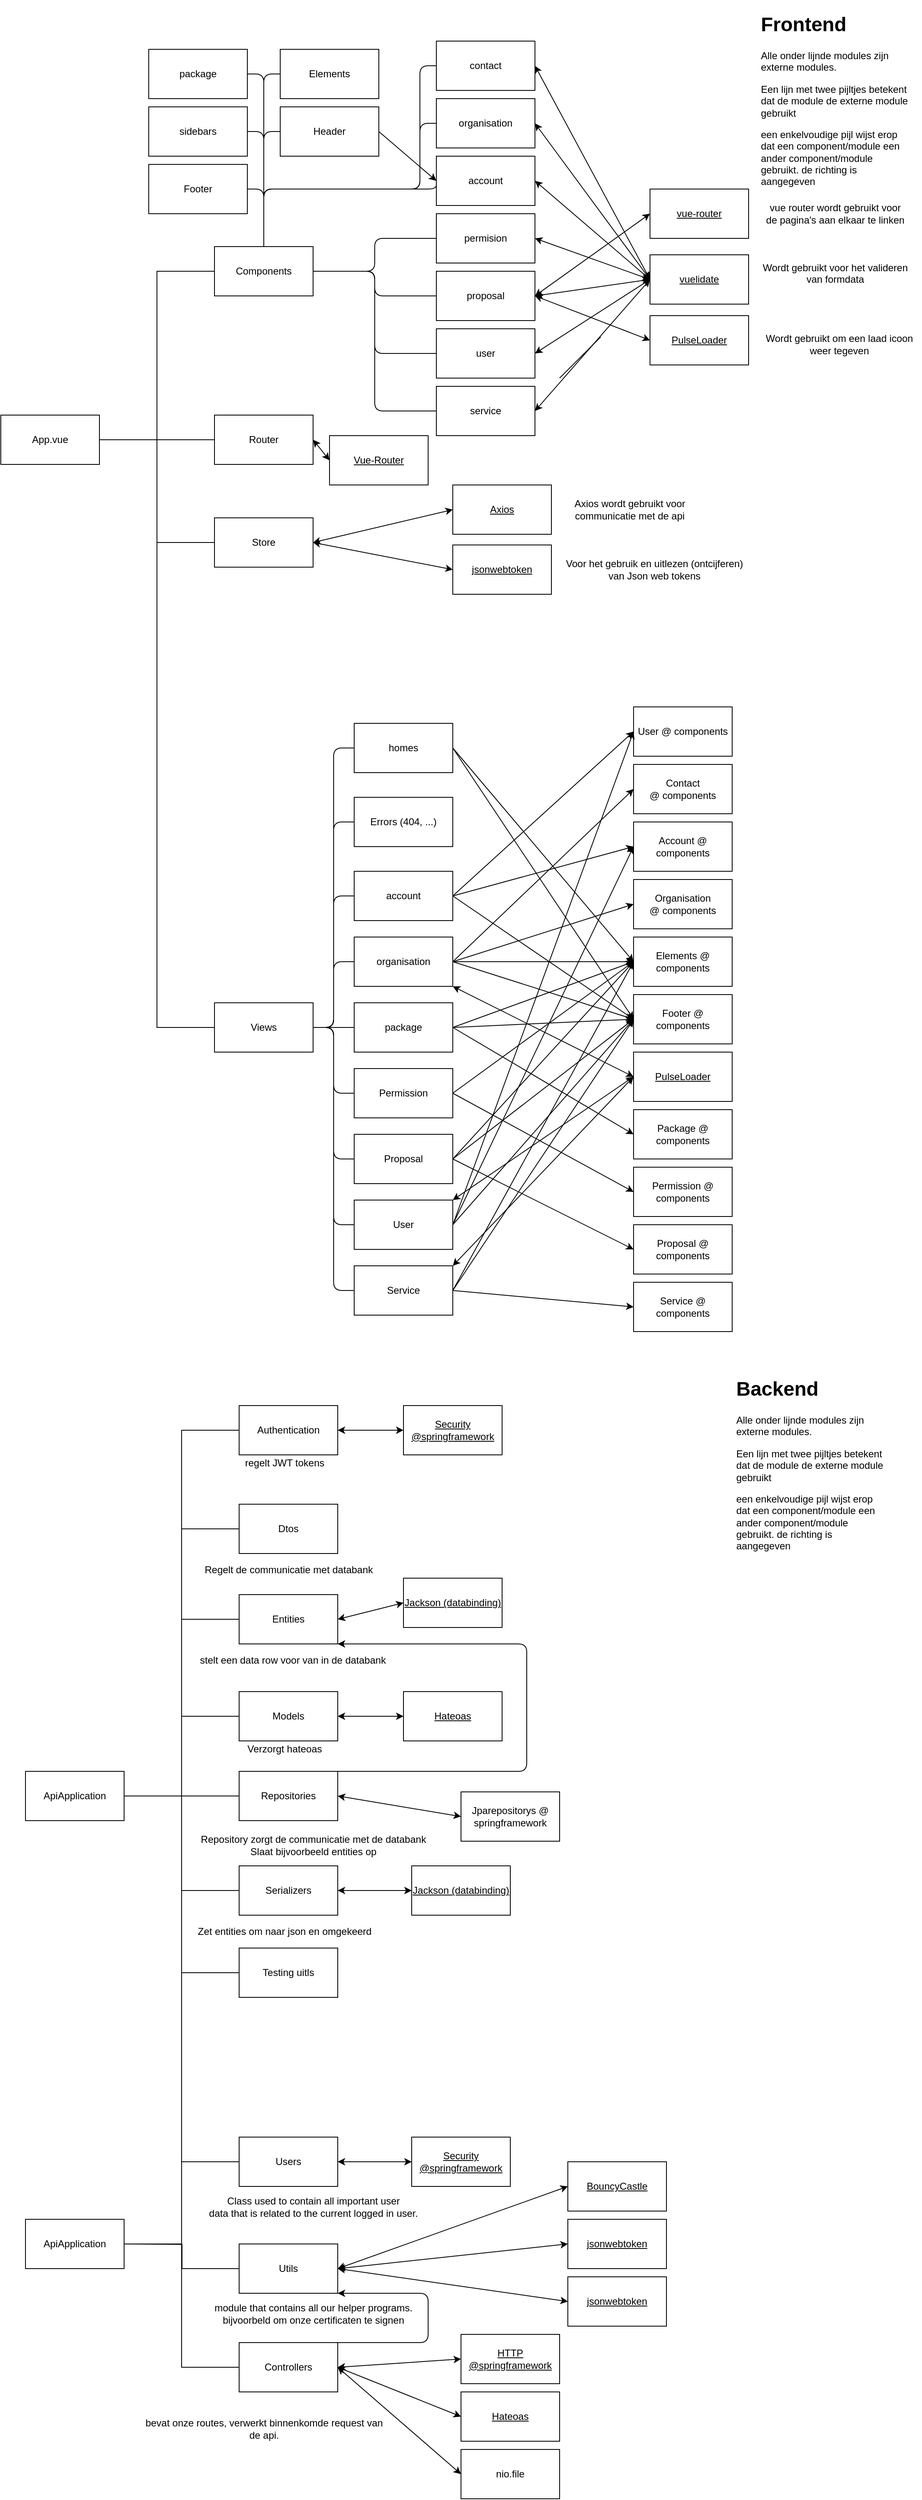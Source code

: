 <mxfile version="14.6.1" type="device"><diagram id="R2lEEEUBdFMjLlhIrx00" name="Page-1"><mxGraphModel dx="1422" dy="791" grid="1" gridSize="10" guides="1" tooltips="1" connect="1" arrows="1" fold="1" page="1" pageScale="1" pageWidth="1169" pageHeight="827" math="0" shadow="0" extFonts="Permanent Marker^https://fonts.googleapis.com/css?family=Permanent+Marker"><root><mxCell id="0"/><mxCell id="1" parent="0"/><mxCell id="c2QQBbcKo-02O6yi0tCJ-3" style="edgeStyle=orthogonalEdgeStyle;rounded=0;orthogonalLoop=1;jettySize=auto;html=1;exitX=1;exitY=0.5;exitDx=0;exitDy=0;entryX=0;entryY=0.5;entryDx=0;entryDy=0;endArrow=none;endFill=0;" edge="1" parent="1" source="4RoOAs-MGacVEo9PE-ox-1" target="4RoOAs-MGacVEo9PE-ox-39"><mxGeometry relative="1" as="geometry"><mxPoint x="130" y="550" as="sourcePoint"/></mxGeometry></mxCell><mxCell id="c2QQBbcKo-02O6yi0tCJ-9" style="edgeStyle=orthogonalEdgeStyle;rounded=0;orthogonalLoop=1;jettySize=auto;html=1;exitX=1;exitY=0.5;exitDx=0;exitDy=0;entryX=0;entryY=0.5;entryDx=0;entryDy=0;endArrow=none;endFill=0;" edge="1" parent="1" source="4RoOAs-MGacVEo9PE-ox-1" target="1DeplWJJKqBkkNFb59xH-2"><mxGeometry relative="1" as="geometry"><mxPoint x="130" y="550" as="sourcePoint"/></mxGeometry></mxCell><mxCell id="c2QQBbcKo-02O6yi0tCJ-13" style="edgeStyle=orthogonalEdgeStyle;rounded=0;orthogonalLoop=1;jettySize=auto;html=1;exitX=1;exitY=0.5;exitDx=0;exitDy=0;entryX=0;entryY=0.5;entryDx=0;entryDy=0;endArrow=none;endFill=0;" edge="1" parent="1" source="4RoOAs-MGacVEo9PE-ox-1" target="c2QQBbcKo-02O6yi0tCJ-10"><mxGeometry relative="1" as="geometry"><mxPoint x="130" y="550" as="sourcePoint"/></mxGeometry></mxCell><mxCell id="c2QQBbcKo-02O6yi0tCJ-15" style="edgeStyle=orthogonalEdgeStyle;rounded=0;orthogonalLoop=1;jettySize=auto;html=1;exitX=1;exitY=0.5;exitDx=0;exitDy=0;entryX=0;entryY=0.5;entryDx=0;entryDy=0;endArrow=none;endFill=0;" edge="1" parent="1" source="4RoOAs-MGacVEo9PE-ox-1" target="c2QQBbcKo-02O6yi0tCJ-11"><mxGeometry relative="1" as="geometry"><mxPoint x="130" y="550" as="sourcePoint"/></mxGeometry></mxCell><mxCell id="4RoOAs-MGacVEo9PE-ox-1" value="App.vue" style="rounded=0;whiteSpace=wrap;html=1;" parent="1" vertex="1"><mxGeometry x="10" y="515" width="120" height="60" as="geometry"/></mxCell><mxCell id="4RoOAs-MGacVEo9PE-ox-39" value="Components" style="rounded=0;whiteSpace=wrap;html=1;" parent="1" vertex="1"><mxGeometry x="270" y="310" width="120" height="60" as="geometry"/></mxCell><mxCell id="1DeplWJJKqBkkNFb59xH-2" value="&lt;div&gt;Router&lt;/div&gt;" style="rounded=0;whiteSpace=wrap;html=1;" parent="1" vertex="1"><mxGeometry x="270" y="515" width="120" height="60" as="geometry"/></mxCell><mxCell id="c2QQBbcKo-02O6yi0tCJ-10" value="Store" style="rounded=0;whiteSpace=wrap;html=1;" vertex="1" parent="1"><mxGeometry x="270" y="640" width="120" height="60" as="geometry"/></mxCell><mxCell id="c2QQBbcKo-02O6yi0tCJ-11" value="Views" style="rounded=0;whiteSpace=wrap;html=1;" vertex="1" parent="1"><mxGeometry x="270" y="1230" width="120" height="60" as="geometry"/></mxCell><mxCell id="c2QQBbcKo-02O6yi0tCJ-16" value="&lt;div&gt;&lt;u&gt;Vue-Router&lt;/u&gt;&lt;/div&gt;" style="rounded=0;whiteSpace=wrap;html=1;" vertex="1" parent="1"><mxGeometry x="410" y="540" width="120" height="60" as="geometry"/></mxCell><mxCell id="c2QQBbcKo-02O6yi0tCJ-17" value="" style="endArrow=classic;startArrow=classic;html=1;entryX=0;entryY=0.5;entryDx=0;entryDy=0;exitX=1;exitY=0.5;exitDx=0;exitDy=0;" edge="1" parent="1" source="1DeplWJJKqBkkNFb59xH-2" target="c2QQBbcKo-02O6yi0tCJ-16"><mxGeometry width="50" height="50" relative="1" as="geometry"><mxPoint x="690" y="788" as="sourcePoint"/><mxPoint x="740" y="738" as="targetPoint"/></mxGeometry></mxCell><mxCell id="c2QQBbcKo-02O6yi0tCJ-19" value="" style="endArrow=none;html=1;entryX=1;entryY=0.5;entryDx=0;entryDy=0;exitX=0.5;exitY=0;exitDx=0;exitDy=0;edgeStyle=orthogonalEdgeStyle;" edge="1" parent="1" source="4RoOAs-MGacVEo9PE-ox-39" target="c2QQBbcKo-02O6yi0tCJ-23"><mxGeometry width="50" height="50" relative="1" as="geometry"><mxPoint x="690" y="673" as="sourcePoint"/><mxPoint x="740" y="623" as="targetPoint"/></mxGeometry></mxCell><mxCell id="c2QQBbcKo-02O6yi0tCJ-21" value="user" style="rounded=0;whiteSpace=wrap;html=1;" vertex="1" parent="1"><mxGeometry x="540" y="410" width="120" height="60" as="geometry"/></mxCell><mxCell id="c2QQBbcKo-02O6yi0tCJ-22" value="&lt;div&gt;package&lt;/div&gt;" style="rounded=0;whiteSpace=wrap;html=1;" vertex="1" parent="1"><mxGeometry x="190" y="70" width="120" height="60" as="geometry"/></mxCell><mxCell id="c2QQBbcKo-02O6yi0tCJ-23" value="sidebars" style="rounded=0;whiteSpace=wrap;html=1;" vertex="1" parent="1"><mxGeometry x="190" y="140" width="120" height="60" as="geometry"/></mxCell><mxCell id="c2QQBbcKo-02O6yi0tCJ-24" value="proposal" style="rounded=0;whiteSpace=wrap;html=1;" vertex="1" parent="1"><mxGeometry x="540" y="340" width="120" height="60" as="geometry"/></mxCell><mxCell id="c2QQBbcKo-02O6yi0tCJ-25" value="&lt;div&gt;permision&lt;/div&gt;" style="rounded=0;whiteSpace=wrap;html=1;" vertex="1" parent="1"><mxGeometry x="540" y="270" width="120" height="60" as="geometry"/></mxCell><mxCell id="c2QQBbcKo-02O6yi0tCJ-26" value="service" style="rounded=0;whiteSpace=wrap;html=1;" vertex="1" parent="1"><mxGeometry x="540" y="480" width="120" height="60" as="geometry"/></mxCell><mxCell id="c2QQBbcKo-02O6yi0tCJ-27" value="Footer" style="rounded=0;whiteSpace=wrap;html=1;" vertex="1" parent="1"><mxGeometry x="190" y="210" width="120" height="60" as="geometry"/></mxCell><mxCell id="c2QQBbcKo-02O6yi0tCJ-28" value="Header" style="rounded=0;whiteSpace=wrap;html=1;" vertex="1" parent="1"><mxGeometry x="350" y="140" width="120" height="60" as="geometry"/></mxCell><mxCell id="c2QQBbcKo-02O6yi0tCJ-31" value="&lt;div&gt;contact&lt;/div&gt;" style="rounded=0;whiteSpace=wrap;html=1;" vertex="1" parent="1"><mxGeometry x="540" y="60" width="120" height="60" as="geometry"/></mxCell><mxCell id="c2QQBbcKo-02O6yi0tCJ-32" value="&lt;div&gt;account&lt;/div&gt;" style="rounded=0;whiteSpace=wrap;html=1;" vertex="1" parent="1"><mxGeometry x="540" y="200" width="120" height="60" as="geometry"/></mxCell><mxCell id="c2QQBbcKo-02O6yi0tCJ-33" value="" style="endArrow=none;html=1;entryX=1;entryY=0.5;entryDx=0;entryDy=0;exitX=0.5;exitY=0;exitDx=0;exitDy=0;edgeStyle=orthogonalEdgeStyle;" edge="1" parent="1" source="4RoOAs-MGacVEo9PE-ox-39" target="c2QQBbcKo-02O6yi0tCJ-27"><mxGeometry width="50" height="50" relative="1" as="geometry"><mxPoint x="690" y="310" as="sourcePoint"/><mxPoint x="740" y="260" as="targetPoint"/></mxGeometry></mxCell><mxCell id="c2QQBbcKo-02O6yi0tCJ-34" value="" style="endArrow=none;html=1;entryX=0;entryY=0.5;entryDx=0;entryDy=0;exitX=0.5;exitY=0;exitDx=0;exitDy=0;edgeStyle=orthogonalEdgeStyle;" edge="1" parent="1" source="4RoOAs-MGacVEo9PE-ox-39" target="c2QQBbcKo-02O6yi0tCJ-28"><mxGeometry width="50" height="50" relative="1" as="geometry"><mxPoint x="690" y="310" as="sourcePoint"/><mxPoint x="740" y="260" as="targetPoint"/><Array as="points"><mxPoint x="330" y="170"/></Array></mxGeometry></mxCell><mxCell id="c2QQBbcKo-02O6yi0tCJ-37" value="&lt;u&gt;vuelidate&lt;/u&gt;" style="rounded=0;whiteSpace=wrap;html=1;" vertex="1" parent="1"><mxGeometry x="800" y="320" width="120" height="60" as="geometry"/></mxCell><mxCell id="c2QQBbcKo-02O6yi0tCJ-38" value="" style="endArrow=classic;startArrow=classic;html=1;exitX=0;exitY=0.5;exitDx=0;exitDy=0;entryX=1;entryY=0.5;entryDx=0;entryDy=0;" edge="1" parent="1" source="c2QQBbcKo-02O6yi0tCJ-37" target="c2QQBbcKo-02O6yi0tCJ-31"><mxGeometry width="50" height="50" relative="1" as="geometry"><mxPoint x="690" y="350" as="sourcePoint"/><mxPoint x="740" y="300" as="targetPoint"/></mxGeometry></mxCell><mxCell id="c2QQBbcKo-02O6yi0tCJ-40" value="" style="endArrow=classic;startArrow=classic;html=1;exitX=1;exitY=0.5;exitDx=0;exitDy=0;entryX=0;entryY=0.5;entryDx=0;entryDy=0;" edge="1" parent="1" source="c2QQBbcKo-02O6yi0tCJ-32" target="c2QQBbcKo-02O6yi0tCJ-37"><mxGeometry width="50" height="50" relative="1" as="geometry"><mxPoint x="690" y="350" as="sourcePoint"/><mxPoint x="740" y="300" as="targetPoint"/></mxGeometry></mxCell><mxCell id="c2QQBbcKo-02O6yi0tCJ-41" value="" style="endArrow=none;html=1;exitX=0.5;exitY=0;exitDx=0;exitDy=0;entryX=0;entryY=0.5;entryDx=0;entryDy=0;edgeStyle=orthogonalEdgeStyle;" edge="1" parent="1" source="4RoOAs-MGacVEo9PE-ox-39" target="c2QQBbcKo-02O6yi0tCJ-31"><mxGeometry width="50" height="50" relative="1" as="geometry"><mxPoint x="690" y="430" as="sourcePoint"/><mxPoint x="740" y="380" as="targetPoint"/><Array as="points"><mxPoint x="330" y="240"/><mxPoint x="520" y="240"/></Array></mxGeometry></mxCell><mxCell id="c2QQBbcKo-02O6yi0tCJ-42" value="" style="endArrow=none;html=1;exitX=0.5;exitY=0;exitDx=0;exitDy=0;entryX=0;entryY=0.5;entryDx=0;entryDy=0;edgeStyle=orthogonalEdgeStyle;" edge="1" parent="1" source="4RoOAs-MGacVEo9PE-ox-39" target="c2QQBbcKo-02O6yi0tCJ-29"><mxGeometry width="50" height="50" relative="1" as="geometry"><mxPoint x="690" y="370" as="sourcePoint"/><mxPoint x="740" y="320" as="targetPoint"/><Array as="points"><mxPoint x="330" y="240"/><mxPoint x="520" y="240"/><mxPoint x="520" y="160"/></Array></mxGeometry></mxCell><mxCell id="c2QQBbcKo-02O6yi0tCJ-43" value="" style="endArrow=classic;startArrow=classic;html=1;exitX=1;exitY=0.5;exitDx=0;exitDy=0;entryX=0;entryY=0.5;entryDx=0;entryDy=0;" edge="1" parent="1" source="c2QQBbcKo-02O6yi0tCJ-29" target="c2QQBbcKo-02O6yi0tCJ-37"><mxGeometry width="50" height="50" relative="1" as="geometry"><mxPoint x="690" y="410" as="sourcePoint"/><mxPoint x="740" y="360" as="targetPoint"/></mxGeometry></mxCell><mxCell id="c2QQBbcKo-02O6yi0tCJ-29" value="organisation" style="rounded=0;whiteSpace=wrap;html=1;" vertex="1" parent="1"><mxGeometry x="540" y="130" width="120" height="60" as="geometry"/></mxCell><mxCell id="c2QQBbcKo-02O6yi0tCJ-45" value="&lt;div&gt;&lt;u&gt;vue-router&lt;/u&gt;&lt;/div&gt;" style="rounded=0;whiteSpace=wrap;html=1;" vertex="1" parent="1"><mxGeometry x="800" y="240" width="120" height="60" as="geometry"/></mxCell><mxCell id="c2QQBbcKo-02O6yi0tCJ-46" value="&lt;u&gt;PulseLoader&lt;/u&gt;" style="rounded=0;whiteSpace=wrap;html=1;" vertex="1" parent="1"><mxGeometry x="800" y="394" width="120" height="60" as="geometry"/></mxCell><mxCell id="c2QQBbcKo-02O6yi0tCJ-47" value="" style="endArrow=classic;startArrow=classic;html=1;exitX=1;exitY=0.5;exitDx=0;exitDy=0;entryX=0;entryY=0.5;entryDx=0;entryDy=0;" edge="1" parent="1" source="c2QQBbcKo-02O6yi0tCJ-24" target="c2QQBbcKo-02O6yi0tCJ-46"><mxGeometry width="50" height="50" relative="1" as="geometry"><mxPoint x="690" y="410" as="sourcePoint"/><mxPoint x="740" y="360" as="targetPoint"/></mxGeometry></mxCell><mxCell id="c2QQBbcKo-02O6yi0tCJ-48" value="" style="endArrow=none;html=1;exitX=0.5;exitY=0;exitDx=0;exitDy=0;entryX=0;entryY=0.5;entryDx=0;entryDy=0;edgeStyle=orthogonalEdgeStyle;" edge="1" parent="1" source="4RoOAs-MGacVEo9PE-ox-39" target="c2QQBbcKo-02O6yi0tCJ-32"><mxGeometry width="50" height="50" relative="1" as="geometry"><mxPoint x="690" y="370" as="sourcePoint"/><mxPoint x="740" y="320" as="targetPoint"/><Array as="points"><mxPoint x="330" y="240"/><mxPoint x="540" y="240"/></Array></mxGeometry></mxCell><mxCell id="c2QQBbcKo-02O6yi0tCJ-49" value="" style="endArrow=classic;startArrow=classic;html=1;exitX=1;exitY=0.5;exitDx=0;exitDy=0;entryX=0;entryY=0.5;entryDx=0;entryDy=0;" edge="1" parent="1" source="c2QQBbcKo-02O6yi0tCJ-24" target="c2QQBbcKo-02O6yi0tCJ-45"><mxGeometry width="50" height="50" relative="1" as="geometry"><mxPoint x="690" y="470" as="sourcePoint"/><mxPoint x="740" y="420" as="targetPoint"/></mxGeometry></mxCell><mxCell id="c2QQBbcKo-02O6yi0tCJ-50" value="" style="endArrow=classic;startArrow=classic;html=1;exitX=1;exitY=0.5;exitDx=0;exitDy=0;entryX=0;entryY=0.5;entryDx=0;entryDy=0;" edge="1" parent="1" source="c2QQBbcKo-02O6yi0tCJ-25" target="c2QQBbcKo-02O6yi0tCJ-37"><mxGeometry width="50" height="50" relative="1" as="geometry"><mxPoint x="690" y="470" as="sourcePoint"/><mxPoint x="740" y="420" as="targetPoint"/></mxGeometry></mxCell><mxCell id="c2QQBbcKo-02O6yi0tCJ-51" value="" style="endArrow=classic;startArrow=classic;html=1;exitX=1;exitY=0.5;exitDx=0;exitDy=0;entryX=0;entryY=0.5;entryDx=0;entryDy=0;" edge="1" parent="1" source="c2QQBbcKo-02O6yi0tCJ-24" target="c2QQBbcKo-02O6yi0tCJ-37"><mxGeometry width="50" height="50" relative="1" as="geometry"><mxPoint x="650" y="670" as="sourcePoint"/><mxPoint x="760" y="700" as="targetPoint"/></mxGeometry></mxCell><mxCell id="c2QQBbcKo-02O6yi0tCJ-52" value="" style="endArrow=classic;startArrow=classic;html=1;exitX=1;exitY=0.5;exitDx=0;exitDy=0;entryX=0;entryY=0.5;entryDx=0;entryDy=0;" edge="1" parent="1" source="c2QQBbcKo-02O6yi0tCJ-21" target="c2QQBbcKo-02O6yi0tCJ-37"><mxGeometry width="50" height="50" relative="1" as="geometry"><mxPoint x="690" y="470" as="sourcePoint"/><mxPoint x="740" y="420" as="targetPoint"/></mxGeometry></mxCell><mxCell id="c2QQBbcKo-02O6yi0tCJ-53" value="" style="endArrow=classic;startArrow=classic;html=1;exitX=1;exitY=0.5;exitDx=0;exitDy=0;entryX=0;entryY=0.5;entryDx=0;entryDy=0;" edge="1" parent="1" source="c2QQBbcKo-02O6yi0tCJ-26" target="c2QQBbcKo-02O6yi0tCJ-37"><mxGeometry width="50" height="50" relative="1" as="geometry"><mxPoint x="690" y="470" as="sourcePoint"/><mxPoint x="740" y="420" as="targetPoint"/></mxGeometry></mxCell><mxCell id="c2QQBbcKo-02O6yi0tCJ-56" value="" style="endArrow=none;html=1;" edge="1" parent="1"><mxGeometry width="50" height="50" relative="1" as="geometry"><mxPoint x="690" y="470" as="sourcePoint"/><mxPoint x="740" y="420" as="targetPoint"/></mxGeometry></mxCell><mxCell id="c2QQBbcKo-02O6yi0tCJ-57" value="" style="endArrow=none;html=1;entryX=1;entryY=0.5;entryDx=0;entryDy=0;exitX=0.5;exitY=0;exitDx=0;exitDy=0;edgeStyle=orthogonalEdgeStyle;" edge="1" parent="1" source="4RoOAs-MGacVEo9PE-ox-39" target="c2QQBbcKo-02O6yi0tCJ-22"><mxGeometry width="50" height="50" relative="1" as="geometry"><mxPoint x="690" y="430" as="sourcePoint"/><mxPoint x="740" y="380" as="targetPoint"/></mxGeometry></mxCell><mxCell id="c2QQBbcKo-02O6yi0tCJ-58" value="" style="endArrow=none;html=1;exitX=1;exitY=0.5;exitDx=0;exitDy=0;entryX=0;entryY=0.5;entryDx=0;entryDy=0;edgeStyle=orthogonalEdgeStyle;" edge="1" parent="1" source="4RoOAs-MGacVEo9PE-ox-39" target="c2QQBbcKo-02O6yi0tCJ-25"><mxGeometry width="50" height="50" relative="1" as="geometry"><mxPoint x="690" y="340" as="sourcePoint"/><mxPoint x="740" y="290" as="targetPoint"/></mxGeometry></mxCell><mxCell id="c2QQBbcKo-02O6yi0tCJ-59" value="" style="endArrow=none;html=1;exitX=1;exitY=0.5;exitDx=0;exitDy=0;entryX=0;entryY=0.5;entryDx=0;entryDy=0;edgeStyle=orthogonalEdgeStyle;" edge="1" parent="1" source="4RoOAs-MGacVEo9PE-ox-39" target="c2QQBbcKo-02O6yi0tCJ-24"><mxGeometry width="50" height="50" relative="1" as="geometry"><mxPoint x="690" y="340" as="sourcePoint"/><mxPoint x="740" y="290" as="targetPoint"/></mxGeometry></mxCell><mxCell id="c2QQBbcKo-02O6yi0tCJ-60" value="" style="endArrow=none;html=1;exitX=1;exitY=0.5;exitDx=0;exitDy=0;entryX=0;entryY=0.5;entryDx=0;entryDy=0;edgeStyle=orthogonalEdgeStyle;" edge="1" parent="1" source="4RoOAs-MGacVEo9PE-ox-39" target="c2QQBbcKo-02O6yi0tCJ-21"><mxGeometry width="50" height="50" relative="1" as="geometry"><mxPoint x="690" y="340" as="sourcePoint"/><mxPoint x="740" y="290" as="targetPoint"/></mxGeometry></mxCell><mxCell id="c2QQBbcKo-02O6yi0tCJ-61" value="" style="endArrow=none;html=1;exitX=1;exitY=0.5;exitDx=0;exitDy=0;entryX=0;entryY=0.5;entryDx=0;entryDy=0;edgeStyle=orthogonalEdgeStyle;" edge="1" parent="1" source="4RoOAs-MGacVEo9PE-ox-39" target="c2QQBbcKo-02O6yi0tCJ-26"><mxGeometry width="50" height="50" relative="1" as="geometry"><mxPoint x="690" y="490" as="sourcePoint"/><mxPoint x="740" y="440" as="targetPoint"/></mxGeometry></mxCell><mxCell id="c2QQBbcKo-02O6yi0tCJ-62" value="&lt;u&gt;jsonwebtoken&lt;/u&gt;" style="rounded=0;whiteSpace=wrap;html=1;" vertex="1" parent="1"><mxGeometry x="560" y="673" width="120" height="60" as="geometry"/></mxCell><mxCell id="c2QQBbcKo-02O6yi0tCJ-63" value="Service" style="rounded=0;whiteSpace=wrap;html=1;" vertex="1" parent="1"><mxGeometry x="440" y="1550" width="120" height="60" as="geometry"/></mxCell><mxCell id="c2QQBbcKo-02O6yi0tCJ-64" value="&lt;div&gt;&lt;u&gt;Axios&lt;/u&gt;&lt;/div&gt;" style="rounded=0;whiteSpace=wrap;html=1;" vertex="1" parent="1"><mxGeometry x="560" y="600" width="120" height="60" as="geometry"/></mxCell><mxCell id="c2QQBbcKo-02O6yi0tCJ-65" value="" style="endArrow=classic;startArrow=classic;html=1;exitX=1;exitY=0.5;exitDx=0;exitDy=0;entryX=0;entryY=0.5;entryDx=0;entryDy=0;" edge="1" parent="1" source="c2QQBbcKo-02O6yi0tCJ-10" target="c2QQBbcKo-02O6yi0tCJ-64"><mxGeometry width="50" height="50" relative="1" as="geometry"><mxPoint x="690" y="610" as="sourcePoint"/><mxPoint x="740" y="560" as="targetPoint"/></mxGeometry></mxCell><mxCell id="c2QQBbcKo-02O6yi0tCJ-66" value="" style="endArrow=classic;startArrow=classic;html=1;exitX=1;exitY=0.5;exitDx=0;exitDy=0;entryX=0;entryY=0.5;entryDx=0;entryDy=0;" edge="1" parent="1" source="c2QQBbcKo-02O6yi0tCJ-10" target="c2QQBbcKo-02O6yi0tCJ-62"><mxGeometry width="50" height="50" relative="1" as="geometry"><mxPoint x="690" y="610" as="sourcePoint"/><mxPoint x="740" y="560" as="targetPoint"/></mxGeometry></mxCell><mxCell id="c2QQBbcKo-02O6yi0tCJ-67" value="&lt;h1&gt;Frontend&lt;br&gt;&lt;/h1&gt;&lt;p&gt;Alle onder lijnde modules zijn externe modules.&lt;/p&gt;&lt;p&gt;Een lijn met twee pijltjes betekent dat de module de externe module gebruikt&lt;/p&gt;&lt;p&gt;een enkelvoudige pijl wijst erop dat een component/module een ander component/module gebruikt. de richting is aangegeven&lt;br&gt;&lt;/p&gt;" style="text;html=1;strokeColor=none;fillColor=none;spacing=5;spacingTop=-20;whiteSpace=wrap;overflow=hidden;rounded=0;" vertex="1" parent="1"><mxGeometry x="930" y="20" width="190" height="220" as="geometry"/></mxCell><mxCell id="c2QQBbcKo-02O6yi0tCJ-69" value="&lt;div&gt;Proposal&lt;/div&gt;" style="rounded=0;whiteSpace=wrap;html=1;" vertex="1" parent="1"><mxGeometry x="440" y="1390" width="120" height="60" as="geometry"/></mxCell><mxCell id="c2QQBbcKo-02O6yi0tCJ-70" value="Permission" style="rounded=0;whiteSpace=wrap;html=1;" vertex="1" parent="1"><mxGeometry x="440" y="1310" width="120" height="60" as="geometry"/></mxCell><mxCell id="c2QQBbcKo-02O6yi0tCJ-71" value="package" style="rounded=0;whiteSpace=wrap;html=1;" vertex="1" parent="1"><mxGeometry x="440" y="1230" width="120" height="60" as="geometry"/></mxCell><mxCell id="c2QQBbcKo-02O6yi0tCJ-72" value="&lt;div&gt;organisation&lt;/div&gt;" style="rounded=0;whiteSpace=wrap;html=1;" vertex="1" parent="1"><mxGeometry x="440" y="1150" width="120" height="60" as="geometry"/></mxCell><mxCell id="c2QQBbcKo-02O6yi0tCJ-73" value="&lt;div&gt;homes&lt;/div&gt;" style="rounded=0;whiteSpace=wrap;html=1;" vertex="1" parent="1"><mxGeometry x="440" y="890" width="120" height="60" as="geometry"/></mxCell><mxCell id="c2QQBbcKo-02O6yi0tCJ-74" value="&lt;div&gt;account&lt;/div&gt;" style="rounded=0;whiteSpace=wrap;html=1;" vertex="1" parent="1"><mxGeometry x="440" y="1070" width="120" height="60" as="geometry"/></mxCell><mxCell id="c2QQBbcKo-02O6yi0tCJ-75" value="Errors (404, ...)" style="rounded=0;whiteSpace=wrap;html=1;" vertex="1" parent="1"><mxGeometry x="440" y="980" width="120" height="60" as="geometry"/></mxCell><mxCell id="c2QQBbcKo-02O6yi0tCJ-76" value="User" style="rounded=0;whiteSpace=wrap;html=1;" vertex="1" parent="1"><mxGeometry x="440" y="1470" width="120" height="60" as="geometry"/></mxCell><mxCell id="c2QQBbcKo-02O6yi0tCJ-77" value="Account @ components" style="rounded=0;whiteSpace=wrap;html=1;" vertex="1" parent="1"><mxGeometry x="780" y="1010" width="120" height="60" as="geometry"/></mxCell><mxCell id="c2QQBbcKo-02O6yi0tCJ-79" value="" style="endArrow=none;html=1;exitX=0;exitY=0.5;exitDx=0;exitDy=0;entryX=1;entryY=0.5;entryDx=0;entryDy=0;edgeStyle=orthogonalEdgeStyle;" edge="1" parent="1" source="c2QQBbcKo-02O6yi0tCJ-63" target="c2QQBbcKo-02O6yi0tCJ-11"><mxGeometry width="50" height="50" relative="1" as="geometry"><mxPoint x="480" y="1300" as="sourcePoint"/><mxPoint x="530" y="1250" as="targetPoint"/></mxGeometry></mxCell><mxCell id="c2QQBbcKo-02O6yi0tCJ-80" value="" style="endArrow=none;html=1;entryX=0;entryY=0.5;entryDx=0;entryDy=0;exitX=1;exitY=0.5;exitDx=0;exitDy=0;edgeStyle=orthogonalEdgeStyle;" edge="1" parent="1" source="c2QQBbcKo-02O6yi0tCJ-11" target="c2QQBbcKo-02O6yi0tCJ-76"><mxGeometry width="50" height="50" relative="1" as="geometry"><mxPoint x="480" y="1300" as="sourcePoint"/><mxPoint x="530" y="1250" as="targetPoint"/></mxGeometry></mxCell><mxCell id="c2QQBbcKo-02O6yi0tCJ-81" value="" style="endArrow=none;html=1;entryX=0;entryY=0.5;entryDx=0;entryDy=0;exitX=1;exitY=0.5;exitDx=0;exitDy=0;edgeStyle=orthogonalEdgeStyle;" edge="1" parent="1" source="c2QQBbcKo-02O6yi0tCJ-11" target="c2QQBbcKo-02O6yi0tCJ-69"><mxGeometry width="50" height="50" relative="1" as="geometry"><mxPoint x="480" y="1300" as="sourcePoint"/><mxPoint x="530" y="1250" as="targetPoint"/></mxGeometry></mxCell><mxCell id="c2QQBbcKo-02O6yi0tCJ-82" value="" style="endArrow=none;html=1;exitX=1;exitY=0.5;exitDx=0;exitDy=0;entryX=0;entryY=0.5;entryDx=0;entryDy=0;edgeStyle=orthogonalEdgeStyle;" edge="1" parent="1" source="c2QQBbcKo-02O6yi0tCJ-11" target="c2QQBbcKo-02O6yi0tCJ-70"><mxGeometry width="50" height="50" relative="1" as="geometry"><mxPoint x="480" y="1300" as="sourcePoint"/><mxPoint x="530" y="1250" as="targetPoint"/></mxGeometry></mxCell><mxCell id="c2QQBbcKo-02O6yi0tCJ-83" value="" style="endArrow=none;html=1;exitX=1;exitY=0.5;exitDx=0;exitDy=0;entryX=0;entryY=0.5;entryDx=0;entryDy=0;edgeStyle=orthogonalEdgeStyle;" edge="1" parent="1" source="c2QQBbcKo-02O6yi0tCJ-11" target="c2QQBbcKo-02O6yi0tCJ-71"><mxGeometry width="50" height="50" relative="1" as="geometry"><mxPoint x="480" y="1300" as="sourcePoint"/><mxPoint x="530" y="1250" as="targetPoint"/></mxGeometry></mxCell><mxCell id="c2QQBbcKo-02O6yi0tCJ-84" value="" style="endArrow=none;html=1;entryX=0;entryY=0.5;entryDx=0;entryDy=0;exitX=1;exitY=0.5;exitDx=0;exitDy=0;edgeStyle=orthogonalEdgeStyle;" edge="1" parent="1" source="c2QQBbcKo-02O6yi0tCJ-11" target="c2QQBbcKo-02O6yi0tCJ-72"><mxGeometry width="50" height="50" relative="1" as="geometry"><mxPoint x="480" y="1300" as="sourcePoint"/><mxPoint x="530" y="1250" as="targetPoint"/></mxGeometry></mxCell><mxCell id="c2QQBbcKo-02O6yi0tCJ-85" value="" style="endArrow=none;html=1;entryX=0;entryY=0.5;entryDx=0;entryDy=0;exitX=1;exitY=0.5;exitDx=0;exitDy=0;edgeStyle=orthogonalEdgeStyle;" edge="1" parent="1" source="c2QQBbcKo-02O6yi0tCJ-11" target="c2QQBbcKo-02O6yi0tCJ-74"><mxGeometry width="50" height="50" relative="1" as="geometry"><mxPoint x="480" y="1300" as="sourcePoint"/><mxPoint x="530" y="1250" as="targetPoint"/></mxGeometry></mxCell><mxCell id="c2QQBbcKo-02O6yi0tCJ-86" value="" style="endArrow=none;html=1;entryX=0;entryY=0.5;entryDx=0;entryDy=0;exitX=1;exitY=0.5;exitDx=0;exitDy=0;edgeStyle=orthogonalEdgeStyle;" edge="1" parent="1" source="c2QQBbcKo-02O6yi0tCJ-11" target="c2QQBbcKo-02O6yi0tCJ-75"><mxGeometry width="50" height="50" relative="1" as="geometry"><mxPoint x="480" y="1300" as="sourcePoint"/><mxPoint x="530" y="1250" as="targetPoint"/></mxGeometry></mxCell><mxCell id="c2QQBbcKo-02O6yi0tCJ-87" value="" style="endArrow=none;html=1;exitX=1;exitY=0.5;exitDx=0;exitDy=0;entryX=0;entryY=0.5;entryDx=0;entryDy=0;edgeStyle=orthogonalEdgeStyle;" edge="1" parent="1" source="c2QQBbcKo-02O6yi0tCJ-11" target="c2QQBbcKo-02O6yi0tCJ-73"><mxGeometry width="50" height="50" relative="1" as="geometry"><mxPoint x="480" y="1300" as="sourcePoint"/><mxPoint x="530" y="1250" as="targetPoint"/></mxGeometry></mxCell><mxCell id="c2QQBbcKo-02O6yi0tCJ-88" value="Elements" style="rounded=0;whiteSpace=wrap;html=1;" vertex="1" parent="1"><mxGeometry x="350" y="70" width="120" height="60" as="geometry"/></mxCell><mxCell id="c2QQBbcKo-02O6yi0tCJ-89" value="" style="endArrow=none;html=1;exitX=0.5;exitY=0;exitDx=0;exitDy=0;entryX=0;entryY=0.5;entryDx=0;entryDy=0;edgeStyle=orthogonalEdgeStyle;" edge="1" parent="1" source="4RoOAs-MGacVEo9PE-ox-39" target="c2QQBbcKo-02O6yi0tCJ-88"><mxGeometry width="50" height="50" relative="1" as="geometry"><mxPoint x="480" y="420" as="sourcePoint"/><mxPoint x="530" y="370" as="targetPoint"/></mxGeometry></mxCell><mxCell id="c2QQBbcKo-02O6yi0tCJ-91" value="" style="endArrow=classic;html=1;exitX=1;exitY=0.5;exitDx=0;exitDy=0;entryX=0;entryY=0.5;entryDx=0;entryDy=0;" edge="1" parent="1" source="c2QQBbcKo-02O6yi0tCJ-28" target="c2QQBbcKo-02O6yi0tCJ-32"><mxGeometry width="50" height="50" relative="1" as="geometry"><mxPoint x="480" y="360" as="sourcePoint"/><mxPoint x="530" y="310" as="targetPoint"/></mxGeometry></mxCell><mxCell id="c2QQBbcKo-02O6yi0tCJ-92" value="Elements @ components" style="rounded=0;whiteSpace=wrap;html=1;" vertex="1" parent="1"><mxGeometry x="780" y="1150" width="120" height="60" as="geometry"/></mxCell><mxCell id="c2QQBbcKo-02O6yi0tCJ-93" value="Footer @ components" style="rounded=0;whiteSpace=wrap;html=1;" vertex="1" parent="1"><mxGeometry x="780" y="1220" width="120" height="60" as="geometry"/></mxCell><mxCell id="c2QQBbcKo-02O6yi0tCJ-94" value="" style="endArrow=classic;html=1;exitX=1;exitY=0.5;exitDx=0;exitDy=0;entryX=0;entryY=0.5;entryDx=0;entryDy=0;" edge="1" parent="1" source="c2QQBbcKo-02O6yi0tCJ-73" target="c2QQBbcKo-02O6yi0tCJ-93"><mxGeometry width="50" height="50" relative="1" as="geometry"><mxPoint x="480" y="840" as="sourcePoint"/><mxPoint x="530" y="790" as="targetPoint"/></mxGeometry></mxCell><mxCell id="c2QQBbcKo-02O6yi0tCJ-95" value="" style="endArrow=classic;html=1;exitX=1;exitY=0.5;exitDx=0;exitDy=0;entryX=0;entryY=0.5;entryDx=0;entryDy=0;" edge="1" parent="1" source="c2QQBbcKo-02O6yi0tCJ-73" target="c2QQBbcKo-02O6yi0tCJ-92"><mxGeometry width="50" height="50" relative="1" as="geometry"><mxPoint x="480" y="840" as="sourcePoint"/><mxPoint x="660" y="960" as="targetPoint"/></mxGeometry></mxCell><mxCell id="c2QQBbcKo-02O6yi0tCJ-96" value="" style="endArrow=classic;html=1;exitX=1;exitY=0.5;exitDx=0;exitDy=0;entryX=0;entryY=0.5;entryDx=0;entryDy=0;" edge="1" parent="1" source="c2QQBbcKo-02O6yi0tCJ-74" target="c2QQBbcKo-02O6yi0tCJ-93"><mxGeometry width="50" height="50" relative="1" as="geometry"><mxPoint x="480" y="1170" as="sourcePoint"/><mxPoint x="530" y="1120" as="targetPoint"/></mxGeometry></mxCell><mxCell id="c2QQBbcKo-02O6yi0tCJ-97" value="" style="endArrow=classic;html=1;exitX=1;exitY=0.5;exitDx=0;exitDy=0;entryX=0;entryY=0.5;entryDx=0;entryDy=0;" edge="1" parent="1" source="c2QQBbcKo-02O6yi0tCJ-74" target="c2QQBbcKo-02O6yi0tCJ-77"><mxGeometry width="50" height="50" relative="1" as="geometry"><mxPoint x="570" y="1110" as="sourcePoint"/><mxPoint x="664.96" y="897.98" as="targetPoint"/></mxGeometry></mxCell><mxCell id="c2QQBbcKo-02O6yi0tCJ-98" value="User @ components" style="rounded=0;whiteSpace=wrap;html=1;" vertex="1" parent="1"><mxGeometry x="780" y="870" width="120" height="60" as="geometry"/></mxCell><mxCell id="c2QQBbcKo-02O6yi0tCJ-99" value="" style="endArrow=classic;html=1;entryX=0;entryY=0.5;entryDx=0;entryDy=0;" edge="1" parent="1" target="c2QQBbcKo-02O6yi0tCJ-98"><mxGeometry width="50" height="50" relative="1" as="geometry"><mxPoint x="560" y="1100" as="sourcePoint"/><mxPoint x="670" y="1110" as="targetPoint"/></mxGeometry></mxCell><mxCell id="c2QQBbcKo-02O6yi0tCJ-100" value="" style="endArrow=classic;html=1;exitX=1;exitY=0.5;exitDx=0;exitDy=0;entryX=0;entryY=0.5;entryDx=0;entryDy=0;" edge="1" parent="1" source="c2QQBbcKo-02O6yi0tCJ-72" target="c2QQBbcKo-02O6yi0tCJ-93"><mxGeometry width="50" height="50" relative="1" as="geometry"><mxPoint x="480" y="1260" as="sourcePoint"/><mxPoint x="530" y="1210" as="targetPoint"/></mxGeometry></mxCell><mxCell id="c2QQBbcKo-02O6yi0tCJ-101" value="&lt;div&gt;Contact&lt;/div&gt;&lt;div&gt;@ components&lt;/div&gt;" style="rounded=0;whiteSpace=wrap;html=1;" vertex="1" parent="1"><mxGeometry x="780" y="940" width="120" height="60" as="geometry"/></mxCell><mxCell id="c2QQBbcKo-02O6yi0tCJ-102" value="" style="endArrow=classic;html=1;exitX=1;exitY=0.5;exitDx=0;exitDy=0;entryX=0;entryY=0.5;entryDx=0;entryDy=0;" edge="1" parent="1" source="c2QQBbcKo-02O6yi0tCJ-72" target="c2QQBbcKo-02O6yi0tCJ-101"><mxGeometry width="50" height="50" relative="1" as="geometry"><mxPoint x="480" y="1320" as="sourcePoint"/><mxPoint x="530" y="1270" as="targetPoint"/></mxGeometry></mxCell><mxCell id="c2QQBbcKo-02O6yi0tCJ-103" value="&lt;div&gt;Organisation&lt;br&gt;&lt;/div&gt;&lt;div&gt;@ components&lt;/div&gt;" style="rounded=0;whiteSpace=wrap;html=1;" vertex="1" parent="1"><mxGeometry x="780" y="1080" width="120" height="60" as="geometry"/></mxCell><mxCell id="c2QQBbcKo-02O6yi0tCJ-104" value="" style="endArrow=classic;html=1;exitX=1;exitY=0.5;exitDx=0;exitDy=0;entryX=0;entryY=0.5;entryDx=0;entryDy=0;" edge="1" parent="1" source="c2QQBbcKo-02O6yi0tCJ-72" target="c2QQBbcKo-02O6yi0tCJ-103"><mxGeometry width="50" height="50" relative="1" as="geometry"><mxPoint x="480" y="1320" as="sourcePoint"/><mxPoint x="530" y="1270" as="targetPoint"/></mxGeometry></mxCell><mxCell id="c2QQBbcKo-02O6yi0tCJ-105" value="&lt;u&gt;PulseLoader&lt;/u&gt;" style="rounded=0;whiteSpace=wrap;html=1;" vertex="1" parent="1"><mxGeometry x="780" y="1290" width="120" height="60" as="geometry"/></mxCell><mxCell id="c2QQBbcKo-02O6yi0tCJ-106" value="" style="endArrow=classic;startArrow=classic;html=1;exitX=1;exitY=1;exitDx=0;exitDy=0;entryX=0;entryY=0.5;entryDx=0;entryDy=0;" edge="1" parent="1" source="c2QQBbcKo-02O6yi0tCJ-72" target="c2QQBbcKo-02O6yi0tCJ-105"><mxGeometry width="50" height="50" relative="1" as="geometry"><mxPoint x="480" y="1180" as="sourcePoint"/><mxPoint x="530" y="1130" as="targetPoint"/></mxGeometry></mxCell><mxCell id="c2QQBbcKo-02O6yi0tCJ-107" value="" style="endArrow=classic;html=1;exitX=1;exitY=0.5;exitDx=0;exitDy=0;entryX=0;entryY=0.5;entryDx=0;entryDy=0;" edge="1" parent="1" source="c2QQBbcKo-02O6yi0tCJ-72" target="c2QQBbcKo-02O6yi0tCJ-92"><mxGeometry width="50" height="50" relative="1" as="geometry"><mxPoint x="480" y="1240" as="sourcePoint"/><mxPoint x="530" y="1190" as="targetPoint"/></mxGeometry></mxCell><mxCell id="c2QQBbcKo-02O6yi0tCJ-108" value="Package @ components" style="rounded=0;whiteSpace=wrap;html=1;" vertex="1" parent="1"><mxGeometry x="780" y="1360" width="120" height="60" as="geometry"/></mxCell><mxCell id="c2QQBbcKo-02O6yi0tCJ-109" value="" style="endArrow=classic;html=1;exitX=1;exitY=0.5;exitDx=0;exitDy=0;entryX=0;entryY=0.5;entryDx=0;entryDy=0;" edge="1" parent="1" source="c2QQBbcKo-02O6yi0tCJ-71" target="c2QQBbcKo-02O6yi0tCJ-108"><mxGeometry width="50" height="50" relative="1" as="geometry"><mxPoint x="480" y="1330" as="sourcePoint"/><mxPoint x="530" y="1280" as="targetPoint"/></mxGeometry></mxCell><mxCell id="c2QQBbcKo-02O6yi0tCJ-110" value="" style="endArrow=classic;html=1;entryX=0;entryY=0.5;entryDx=0;entryDy=0;exitX=1;exitY=0.5;exitDx=0;exitDy=0;" edge="1" parent="1" source="c2QQBbcKo-02O6yi0tCJ-71" target="c2QQBbcKo-02O6yi0tCJ-93"><mxGeometry width="50" height="50" relative="1" as="geometry"><mxPoint x="480" y="1330" as="sourcePoint"/><mxPoint x="530" y="1280" as="targetPoint"/></mxGeometry></mxCell><mxCell id="c2QQBbcKo-02O6yi0tCJ-111" value="" style="endArrow=classic;html=1;entryX=0;entryY=0.5;entryDx=0;entryDy=0;exitX=1;exitY=0.5;exitDx=0;exitDy=0;" edge="1" parent="1" source="c2QQBbcKo-02O6yi0tCJ-71" target="c2QQBbcKo-02O6yi0tCJ-92"><mxGeometry width="50" height="50" relative="1" as="geometry"><mxPoint x="480" y="1330" as="sourcePoint"/><mxPoint x="530" y="1280" as="targetPoint"/></mxGeometry></mxCell><mxCell id="c2QQBbcKo-02O6yi0tCJ-112" value="Permission @ components" style="rounded=0;whiteSpace=wrap;html=1;" vertex="1" parent="1"><mxGeometry x="780" y="1430" width="120" height="60" as="geometry"/></mxCell><mxCell id="c2QQBbcKo-02O6yi0tCJ-113" value="" style="endArrow=classic;html=1;exitX=1;exitY=0.5;exitDx=0;exitDy=0;entryX=0;entryY=0.5;entryDx=0;entryDy=0;" edge="1" parent="1" source="c2QQBbcKo-02O6yi0tCJ-70" target="c2QQBbcKo-02O6yi0tCJ-112"><mxGeometry width="50" height="50" relative="1" as="geometry"><mxPoint x="480" y="1330" as="sourcePoint"/><mxPoint x="530" y="1280" as="targetPoint"/></mxGeometry></mxCell><mxCell id="c2QQBbcKo-02O6yi0tCJ-114" value="Service @ components" style="rounded=0;whiteSpace=wrap;html=1;" vertex="1" parent="1"><mxGeometry x="780" y="1570" width="120" height="60" as="geometry"/></mxCell><mxCell id="c2QQBbcKo-02O6yi0tCJ-115" value="Proposal @ components" style="rounded=0;whiteSpace=wrap;html=1;" vertex="1" parent="1"><mxGeometry x="780" y="1500" width="120" height="60" as="geometry"/></mxCell><mxCell id="c2QQBbcKo-02O6yi0tCJ-116" value="" style="endArrow=classic;html=1;exitX=1;exitY=0.5;exitDx=0;exitDy=0;entryX=0;entryY=0.5;entryDx=0;entryDy=0;" edge="1" parent="1" source="c2QQBbcKo-02O6yi0tCJ-70" target="c2QQBbcKo-02O6yi0tCJ-92"><mxGeometry width="50" height="50" relative="1" as="geometry"><mxPoint x="480" y="1330" as="sourcePoint"/><mxPoint x="530" y="1280" as="targetPoint"/></mxGeometry></mxCell><mxCell id="c2QQBbcKo-02O6yi0tCJ-118" value="" style="endArrow=classic;html=1;exitX=1;exitY=0.5;exitDx=0;exitDy=0;entryX=0;entryY=0.5;entryDx=0;entryDy=0;" edge="1" parent="1" source="c2QQBbcKo-02O6yi0tCJ-69" target="c2QQBbcKo-02O6yi0tCJ-115"><mxGeometry width="50" height="50" relative="1" as="geometry"><mxPoint x="480" y="1330" as="sourcePoint"/><mxPoint x="530" y="1280" as="targetPoint"/></mxGeometry></mxCell><mxCell id="c2QQBbcKo-02O6yi0tCJ-119" value="" style="endArrow=classic;html=1;exitX=1;exitY=0.5;exitDx=0;exitDy=0;entryX=0;entryY=0.5;entryDx=0;entryDy=0;" edge="1" parent="1" source="c2QQBbcKo-02O6yi0tCJ-69" target="c2QQBbcKo-02O6yi0tCJ-92"><mxGeometry width="50" height="50" relative="1" as="geometry"><mxPoint x="480" y="1330" as="sourcePoint"/><mxPoint x="530" y="1280" as="targetPoint"/></mxGeometry></mxCell><mxCell id="c2QQBbcKo-02O6yi0tCJ-120" value="" style="endArrow=classic;html=1;entryX=0;entryY=0.5;entryDx=0;entryDy=0;exitX=1;exitY=0.5;exitDx=0;exitDy=0;" edge="1" parent="1" source="c2QQBbcKo-02O6yi0tCJ-69" target="c2QQBbcKo-02O6yi0tCJ-93"><mxGeometry width="50" height="50" relative="1" as="geometry"><mxPoint x="480" y="1330" as="sourcePoint"/><mxPoint x="530" y="1280" as="targetPoint"/></mxGeometry></mxCell><mxCell id="c2QQBbcKo-02O6yi0tCJ-121" value="" style="endArrow=classic;html=1;entryX=0;entryY=0.5;entryDx=0;entryDy=0;exitX=1;exitY=0.5;exitDx=0;exitDy=0;" edge="1" parent="1" source="c2QQBbcKo-02O6yi0tCJ-63" target="c2QQBbcKo-02O6yi0tCJ-114"><mxGeometry width="50" height="50" relative="1" as="geometry"><mxPoint x="480" y="1360" as="sourcePoint"/><mxPoint x="530" y="1310" as="targetPoint"/></mxGeometry></mxCell><mxCell id="c2QQBbcKo-02O6yi0tCJ-122" value="" style="endArrow=classic;html=1;entryX=0;entryY=0.5;entryDx=0;entryDy=0;exitX=1;exitY=0.5;exitDx=0;exitDy=0;" edge="1" parent="1" source="c2QQBbcKo-02O6yi0tCJ-63" target="c2QQBbcKo-02O6yi0tCJ-93"><mxGeometry width="50" height="50" relative="1" as="geometry"><mxPoint x="480" y="1300" as="sourcePoint"/><mxPoint x="530" y="1250" as="targetPoint"/></mxGeometry></mxCell><mxCell id="c2QQBbcKo-02O6yi0tCJ-123" value="" style="endArrow=classic;startArrow=classic;html=1;entryX=0;entryY=0.5;entryDx=0;entryDy=0;exitX=1;exitY=0;exitDx=0;exitDy=0;" edge="1" parent="1" source="c2QQBbcKo-02O6yi0tCJ-63" target="c2QQBbcKo-02O6yi0tCJ-105"><mxGeometry width="50" height="50" relative="1" as="geometry"><mxPoint x="480" y="1300" as="sourcePoint"/><mxPoint x="530" y="1250" as="targetPoint"/></mxGeometry></mxCell><mxCell id="c2QQBbcKo-02O6yi0tCJ-124" value="" style="endArrow=classic;html=1;entryX=0;entryY=0.5;entryDx=0;entryDy=0;exitX=1;exitY=0.5;exitDx=0;exitDy=0;" edge="1" parent="1" source="c2QQBbcKo-02O6yi0tCJ-63" target="c2QQBbcKo-02O6yi0tCJ-92"><mxGeometry width="50" height="50" relative="1" as="geometry"><mxPoint x="480" y="1300" as="sourcePoint"/><mxPoint x="530" y="1250" as="targetPoint"/></mxGeometry></mxCell><mxCell id="c2QQBbcKo-02O6yi0tCJ-125" value="" style="endArrow=classic;html=1;exitX=1;exitY=0.5;exitDx=0;exitDy=0;entryX=0;entryY=0.5;entryDx=0;entryDy=0;" edge="1" parent="1" source="c2QQBbcKo-02O6yi0tCJ-76" target="c2QQBbcKo-02O6yi0tCJ-98"><mxGeometry width="50" height="50" relative="1" as="geometry"><mxPoint x="480" y="1390" as="sourcePoint"/><mxPoint x="530" y="1340" as="targetPoint"/></mxGeometry></mxCell><mxCell id="c2QQBbcKo-02O6yi0tCJ-126" value="" style="endArrow=classic;html=1;exitX=1;exitY=0.5;exitDx=0;exitDy=0;entryX=0;entryY=0.5;entryDx=0;entryDy=0;" edge="1" parent="1" source="c2QQBbcKo-02O6yi0tCJ-76" target="c2QQBbcKo-02O6yi0tCJ-93"><mxGeometry width="50" height="50" relative="1" as="geometry"><mxPoint x="480" y="1330" as="sourcePoint"/><mxPoint x="530" y="1280" as="targetPoint"/></mxGeometry></mxCell><mxCell id="c2QQBbcKo-02O6yi0tCJ-127" value="" style="endArrow=classic;startArrow=classic;html=1;exitX=1;exitY=0;exitDx=0;exitDy=0;entryX=0;entryY=0.5;entryDx=0;entryDy=0;" edge="1" parent="1" source="c2QQBbcKo-02O6yi0tCJ-76" target="c2QQBbcKo-02O6yi0tCJ-105"><mxGeometry width="50" height="50" relative="1" as="geometry"><mxPoint x="480" y="1330" as="sourcePoint"/><mxPoint x="530" y="1280" as="targetPoint"/></mxGeometry></mxCell><mxCell id="c2QQBbcKo-02O6yi0tCJ-128" value="" style="endArrow=classic;html=1;exitX=1;exitY=0.5;exitDx=0;exitDy=0;entryX=0;entryY=0.5;entryDx=0;entryDy=0;" edge="1" parent="1" source="c2QQBbcKo-02O6yi0tCJ-76" target="c2QQBbcKo-02O6yi0tCJ-77"><mxGeometry width="50" height="50" relative="1" as="geometry"><mxPoint x="480" y="1330" as="sourcePoint"/><mxPoint x="530" y="1280" as="targetPoint"/></mxGeometry></mxCell><mxCell id="c2QQBbcKo-02O6yi0tCJ-129" value="&lt;div&gt;vue router wordt gebruikt voor &lt;br&gt;&lt;/div&gt;&lt;div&gt;de pagina's aan elkaar te linken&lt;/div&gt;" style="text;html=1;align=center;verticalAlign=middle;resizable=0;points=[];autosize=1;strokeColor=none;" vertex="1" parent="1"><mxGeometry x="930" y="255" width="190" height="30" as="geometry"/></mxCell><mxCell id="c2QQBbcKo-02O6yi0tCJ-130" value="&lt;div&gt;Wordt gebruikt voor het valideren &lt;br&gt;&lt;/div&gt;&lt;div&gt;van formdata&lt;/div&gt;&lt;div&gt;&lt;br&gt;&lt;/div&gt;" style="text;html=1;align=center;verticalAlign=middle;resizable=0;points=[];autosize=1;strokeColor=none;" vertex="1" parent="1"><mxGeometry x="930" y="325" width="190" height="50" as="geometry"/></mxCell><mxCell id="c2QQBbcKo-02O6yi0tCJ-131" value="&lt;div&gt;Wordt gebruikt om een laad icoon &lt;br&gt;&lt;/div&gt;&lt;div&gt;weer tegeven&lt;br&gt;&lt;/div&gt;" style="text;html=1;align=center;verticalAlign=middle;resizable=0;points=[];autosize=1;strokeColor=none;" vertex="1" parent="1"><mxGeometry x="930" y="413.5" width="200" height="30" as="geometry"/></mxCell><mxCell id="c2QQBbcKo-02O6yi0tCJ-132" value="&lt;div&gt;Axios wordt gebruikt voor&lt;/div&gt;&lt;div&gt;communicatie met de api&lt;br&gt;&lt;/div&gt;" style="text;html=1;align=center;verticalAlign=middle;resizable=0;points=[];autosize=1;strokeColor=none;" vertex="1" parent="1"><mxGeometry x="700" y="615" width="150" height="30" as="geometry"/></mxCell><mxCell id="c2QQBbcKo-02O6yi0tCJ-133" value="&lt;div&gt;Voor het gebruik en uitlezen (ontcijferen)&lt;/div&gt;&lt;div&gt;van Json web tokens&lt;br&gt;&lt;/div&gt;" style="text;html=1;align=center;verticalAlign=middle;resizable=0;points=[];autosize=1;strokeColor=none;" vertex="1" parent="1"><mxGeometry x="690" y="688" width="230" height="30" as="geometry"/></mxCell><mxCell id="c2QQBbcKo-02O6yi0tCJ-134" style="edgeStyle=orthogonalEdgeStyle;rounded=0;orthogonalLoop=1;jettySize=auto;html=1;exitX=1;exitY=0.5;exitDx=0;exitDy=0;entryX=0;entryY=0.5;entryDx=0;entryDy=0;endArrow=none;endFill=0;" edge="1" parent="1" source="c2QQBbcKo-02O6yi0tCJ-138" target="c2QQBbcKo-02O6yi0tCJ-139"><mxGeometry relative="1" as="geometry"><mxPoint x="160" y="2200" as="sourcePoint"/></mxGeometry></mxCell><mxCell id="c2QQBbcKo-02O6yi0tCJ-135" style="edgeStyle=orthogonalEdgeStyle;rounded=0;orthogonalLoop=1;jettySize=auto;html=1;exitX=1;exitY=0.5;exitDx=0;exitDy=0;entryX=0;entryY=0.5;entryDx=0;entryDy=0;endArrow=none;endFill=0;" edge="1" parent="1" source="c2QQBbcKo-02O6yi0tCJ-138" target="c2QQBbcKo-02O6yi0tCJ-140"><mxGeometry relative="1" as="geometry"><mxPoint x="160" y="2200" as="sourcePoint"/></mxGeometry></mxCell><mxCell id="c2QQBbcKo-02O6yi0tCJ-136" style="edgeStyle=orthogonalEdgeStyle;rounded=0;orthogonalLoop=1;jettySize=auto;html=1;exitX=1;exitY=0.5;exitDx=0;exitDy=0;entryX=0;entryY=0.5;entryDx=0;entryDy=0;endArrow=none;endFill=0;" edge="1" parent="1" source="c2QQBbcKo-02O6yi0tCJ-138" target="c2QQBbcKo-02O6yi0tCJ-141"><mxGeometry relative="1" as="geometry"><mxPoint x="160" y="2200" as="sourcePoint"/></mxGeometry></mxCell><mxCell id="c2QQBbcKo-02O6yi0tCJ-137" style="edgeStyle=orthogonalEdgeStyle;rounded=0;orthogonalLoop=1;jettySize=auto;html=1;exitX=1;exitY=0.5;exitDx=0;exitDy=0;entryX=0;entryY=0.5;entryDx=0;entryDy=0;endArrow=none;endFill=0;" edge="1" parent="1" source="c2QQBbcKo-02O6yi0tCJ-138" target="c2QQBbcKo-02O6yi0tCJ-142"><mxGeometry relative="1" as="geometry"><mxPoint x="160" y="2200" as="sourcePoint"/></mxGeometry></mxCell><mxCell id="c2QQBbcKo-02O6yi0tCJ-138" value="ApiApplication" style="rounded=0;whiteSpace=wrap;html=1;" vertex="1" parent="1"><mxGeometry x="40" y="2165" width="120" height="60" as="geometry"/></mxCell><mxCell id="c2QQBbcKo-02O6yi0tCJ-139" value="&lt;div&gt;Authentication&lt;/div&gt;" style="rounded=0;whiteSpace=wrap;html=1;" vertex="1" parent="1"><mxGeometry x="300" y="1720" width="120" height="60" as="geometry"/></mxCell><mxCell id="c2QQBbcKo-02O6yi0tCJ-140" value="Dtos" style="rounded=0;whiteSpace=wrap;html=1;" vertex="1" parent="1"><mxGeometry x="300" y="1840" width="120" height="60" as="geometry"/></mxCell><mxCell id="c2QQBbcKo-02O6yi0tCJ-141" value="Models" style="rounded=0;whiteSpace=wrap;html=1;" vertex="1" parent="1"><mxGeometry x="300" y="2068" width="120" height="60" as="geometry"/></mxCell><mxCell id="c2QQBbcKo-02O6yi0tCJ-142" value="Users" style="rounded=0;whiteSpace=wrap;html=1;" vertex="1" parent="1"><mxGeometry x="300" y="2610" width="120" height="60" as="geometry"/></mxCell><mxCell id="c2QQBbcKo-02O6yi0tCJ-143" value="Entities" style="rounded=0;whiteSpace=wrap;html=1;" vertex="1" parent="1"><mxGeometry x="300" y="1950" width="120" height="60" as="geometry"/></mxCell><mxCell id="c2QQBbcKo-02O6yi0tCJ-180" value="Repositories" style="rounded=0;whiteSpace=wrap;html=1;" vertex="1" parent="1"><mxGeometry x="300" y="2165" width="120" height="60" as="geometry"/></mxCell><mxCell id="c2QQBbcKo-02O6yi0tCJ-182" value="&lt;u&gt;Hateoas&lt;/u&gt;" style="rounded=0;whiteSpace=wrap;html=1;" vertex="1" parent="1"><mxGeometry x="500" y="2068" width="120" height="60" as="geometry"/></mxCell><mxCell id="c2QQBbcKo-02O6yi0tCJ-183" value="" style="endArrow=classic;startArrow=classic;html=1;exitX=1;exitY=0.5;exitDx=0;exitDy=0;entryX=0;entryY=0.5;entryDx=0;entryDy=0;" edge="1" parent="1" source="c2QQBbcKo-02O6yi0tCJ-141" target="c2QQBbcKo-02O6yi0tCJ-182"><mxGeometry width="50" height="50" relative="1" as="geometry"><mxPoint x="720" y="2260" as="sourcePoint"/><mxPoint x="770" y="2210" as="targetPoint"/></mxGeometry></mxCell><mxCell id="c2QQBbcKo-02O6yi0tCJ-185" value="&lt;h1&gt;Backend&lt;br&gt;&lt;/h1&gt;&lt;p&gt;Alle onder lijnde modules zijn externe modules.&lt;/p&gt;&lt;p&gt;Een lijn met twee pijltjes betekent dat de module de externe module gebruikt&lt;/p&gt;&lt;p&gt;een enkelvoudige pijl wijst erop dat een component/module een ander component/module gebruikt. de richting is aangegeven&lt;br&gt;&lt;/p&gt;" style="text;html=1;strokeColor=none;fillColor=none;spacing=5;spacingTop=-20;whiteSpace=wrap;overflow=hidden;rounded=0;" vertex="1" parent="1"><mxGeometry x="900" y="1680" width="190" height="220" as="geometry"/></mxCell><mxCell id="c2QQBbcKo-02O6yi0tCJ-247" value="&lt;div&gt;&lt;u&gt;Security&lt;/u&gt;&lt;/div&gt;&lt;div&gt;&lt;u&gt;@springframework&lt;/u&gt;&lt;/div&gt;" style="rounded=0;whiteSpace=wrap;html=1;" vertex="1" parent="1"><mxGeometry x="500" y="1720" width="120" height="60" as="geometry"/></mxCell><mxCell id="c2QQBbcKo-02O6yi0tCJ-248" value="" style="endArrow=classic;startArrow=classic;html=1;exitX=1;exitY=0.5;exitDx=0;exitDy=0;entryX=0;entryY=0.5;entryDx=0;entryDy=0;" edge="1" parent="1" source="c2QQBbcKo-02O6yi0tCJ-139" target="c2QQBbcKo-02O6yi0tCJ-247"><mxGeometry width="50" height="50" relative="1" as="geometry"><mxPoint x="480" y="1980" as="sourcePoint"/><mxPoint x="530" y="1930" as="targetPoint"/></mxGeometry></mxCell><mxCell id="c2QQBbcKo-02O6yi0tCJ-249" value="regelt JWT tokens" style="text;html=1;align=center;verticalAlign=middle;resizable=0;points=[];autosize=1;strokeColor=none;" vertex="1" parent="1"><mxGeometry x="300" y="1780" width="110" height="20" as="geometry"/></mxCell><mxCell id="c2QQBbcKo-02O6yi0tCJ-250" value="Regelt de communicatie met databank" style="text;html=1;align=center;verticalAlign=middle;resizable=0;points=[];autosize=1;strokeColor=none;" vertex="1" parent="1"><mxGeometry x="245" y="1910" width="230" height="20" as="geometry"/></mxCell><mxCell id="c2QQBbcKo-02O6yi0tCJ-251" value="stelt een data row voor van in de databank" style="text;html=1;align=center;verticalAlign=middle;resizable=0;points=[];autosize=1;strokeColor=none;" vertex="1" parent="1"><mxGeometry x="245" y="2020" width="240" height="20" as="geometry"/></mxCell><mxCell id="c2QQBbcKo-02O6yi0tCJ-253" style="edgeStyle=orthogonalEdgeStyle;rounded=0;orthogonalLoop=1;jettySize=auto;html=1;exitX=1;exitY=0.5;exitDx=0;exitDy=0;entryX=0;entryY=0.5;entryDx=0;entryDy=0;endArrow=none;endFill=0;" edge="1" parent="1" source="c2QQBbcKo-02O6yi0tCJ-138" target="c2QQBbcKo-02O6yi0tCJ-143"><mxGeometry relative="1" as="geometry"><mxPoint x="170" y="2205" as="sourcePoint"/><mxPoint x="310" y="1880" as="targetPoint"/><Array as="points"><mxPoint x="230" y="2195"/><mxPoint x="230" y="1980"/></Array></mxGeometry></mxCell><mxCell id="c2QQBbcKo-02O6yi0tCJ-254" value="&lt;u&gt;Jackson (databinding)&lt;/u&gt;" style="rounded=0;whiteSpace=wrap;html=1;" vertex="1" parent="1"><mxGeometry x="500" y="1930" width="120" height="60" as="geometry"/></mxCell><mxCell id="c2QQBbcKo-02O6yi0tCJ-255" value="" style="endArrow=classic;startArrow=classic;html=1;exitX=1;exitY=0.5;exitDx=0;exitDy=0;entryX=0;entryY=0.5;entryDx=0;entryDy=0;" edge="1" parent="1" source="c2QQBbcKo-02O6yi0tCJ-143" target="c2QQBbcKo-02O6yi0tCJ-254"><mxGeometry width="50" height="50" relative="1" as="geometry"><mxPoint x="480" y="2070" as="sourcePoint"/><mxPoint x="530" y="2020" as="targetPoint"/></mxGeometry></mxCell><mxCell id="c2QQBbcKo-02O6yi0tCJ-256" value="Repository zorgt de communicatie met de databank&lt;br&gt;Slaat bijvoorbeeld entities op" style="text;html=1;align=center;verticalAlign=middle;resizable=0;points=[];autosize=1;strokeColor=none;" vertex="1" parent="1"><mxGeometry x="240" y="2240" width="300" height="30" as="geometry"/></mxCell><mxCell id="c2QQBbcKo-02O6yi0tCJ-257" value="&lt;div&gt;Jparepositorys @&lt;/div&gt;&lt;div&gt;springframework&lt;br&gt;&lt;/div&gt;" style="rounded=0;whiteSpace=wrap;html=1;" vertex="1" parent="1"><mxGeometry x="570" y="2190" width="120" height="60" as="geometry"/></mxCell><mxCell id="c2QQBbcKo-02O6yi0tCJ-258" value="" style="endArrow=classic;startArrow=classic;html=1;exitX=1;exitY=0.5;exitDx=0;exitDy=0;entryX=0;entryY=0.5;entryDx=0;entryDy=0;" edge="1" parent="1" source="c2QQBbcKo-02O6yi0tCJ-180" target="c2QQBbcKo-02O6yi0tCJ-257"><mxGeometry width="50" height="50" relative="1" as="geometry"><mxPoint x="480" y="2280" as="sourcePoint"/><mxPoint x="530" y="2230" as="targetPoint"/></mxGeometry></mxCell><mxCell id="c2QQBbcKo-02O6yi0tCJ-259" value="" style="endArrow=none;html=1;exitX=1;exitY=0.5;exitDx=0;exitDy=0;entryX=0;entryY=0.5;entryDx=0;entryDy=0;" edge="1" parent="1" source="c2QQBbcKo-02O6yi0tCJ-138" target="c2QQBbcKo-02O6yi0tCJ-180"><mxGeometry width="50" height="50" relative="1" as="geometry"><mxPoint x="480" y="2280" as="sourcePoint"/><mxPoint x="530" y="2230" as="targetPoint"/></mxGeometry></mxCell><mxCell id="c2QQBbcKo-02O6yi0tCJ-260" value="" style="endArrow=classic;html=1;exitX=1;exitY=0;exitDx=0;exitDy=0;entryX=1;entryY=1;entryDx=0;entryDy=0;edgeStyle=orthogonalEdgeStyle;" edge="1" parent="1" source="c2QQBbcKo-02O6yi0tCJ-180" target="c2QQBbcKo-02O6yi0tCJ-143"><mxGeometry width="50" height="50" relative="1" as="geometry"><mxPoint x="480" y="2190" as="sourcePoint"/><mxPoint x="530" y="2140" as="targetPoint"/><Array as="points"><mxPoint x="650" y="2165"/><mxPoint x="650" y="2010"/></Array></mxGeometry></mxCell><mxCell id="c2QQBbcKo-02O6yi0tCJ-261" value="Verzorgt hateoas" style="text;html=1;align=center;verticalAlign=middle;resizable=0;points=[];autosize=1;strokeColor=none;" vertex="1" parent="1"><mxGeometry x="300" y="2128" width="110" height="20" as="geometry"/></mxCell><mxCell id="c2QQBbcKo-02O6yi0tCJ-262" value="Serializers" style="rounded=0;whiteSpace=wrap;html=1;" vertex="1" parent="1"><mxGeometry x="300" y="2280" width="120" height="60" as="geometry"/></mxCell><mxCell id="c2QQBbcKo-02O6yi0tCJ-263" style="edgeStyle=orthogonalEdgeStyle;rounded=0;orthogonalLoop=1;jettySize=auto;html=1;exitX=1;exitY=0.5;exitDx=0;exitDy=0;entryX=0;entryY=0.5;entryDx=0;entryDy=0;endArrow=none;endFill=0;" edge="1" parent="1" source="c2QQBbcKo-02O6yi0tCJ-138" target="c2QQBbcKo-02O6yi0tCJ-262"><mxGeometry relative="1" as="geometry"><mxPoint x="170" y="2205" as="sourcePoint"/><mxPoint x="310" y="2108" as="targetPoint"/></mxGeometry></mxCell><mxCell id="c2QQBbcKo-02O6yi0tCJ-264" value="Zet entities om naar json en omgekeerd" style="text;html=1;align=center;verticalAlign=middle;resizable=0;points=[];autosize=1;strokeColor=none;" vertex="1" parent="1"><mxGeometry x="240" y="2350" width="230" height="20" as="geometry"/></mxCell><mxCell id="c2QQBbcKo-02O6yi0tCJ-265" value="Testing uitls" style="rounded=0;whiteSpace=wrap;html=1;" vertex="1" parent="1"><mxGeometry x="300" y="2380" width="120" height="60" as="geometry"/></mxCell><mxCell id="c2QQBbcKo-02O6yi0tCJ-266" value="&lt;u&gt;Jackson (databinding)&lt;/u&gt;" style="rounded=0;whiteSpace=wrap;html=1;" vertex="1" parent="1"><mxGeometry x="510" y="2280" width="120" height="60" as="geometry"/></mxCell><mxCell id="c2QQBbcKo-02O6yi0tCJ-267" value="" style="endArrow=classic;startArrow=classic;html=1;exitX=1;exitY=0.5;exitDx=0;exitDy=0;entryX=0;entryY=0.5;entryDx=0;entryDy=0;" edge="1" parent="1" source="c2QQBbcKo-02O6yi0tCJ-262" target="c2QQBbcKo-02O6yi0tCJ-266"><mxGeometry width="50" height="50" relative="1" as="geometry"><mxPoint x="480" y="2280" as="sourcePoint"/><mxPoint x="530" y="2230" as="targetPoint"/></mxGeometry></mxCell><mxCell id="c2QQBbcKo-02O6yi0tCJ-268" style="edgeStyle=orthogonalEdgeStyle;rounded=0;orthogonalLoop=1;jettySize=auto;html=1;exitX=1;exitY=0.5;exitDx=0;exitDy=0;entryX=0;entryY=0.5;entryDx=0;entryDy=0;endArrow=none;endFill=0;" edge="1" parent="1" source="c2QQBbcKo-02O6yi0tCJ-138" target="c2QQBbcKo-02O6yi0tCJ-265"><mxGeometry relative="1" as="geometry"><mxPoint x="170" y="2205" as="sourcePoint"/><mxPoint x="310" y="2320" as="targetPoint"/></mxGeometry></mxCell><mxCell id="c2QQBbcKo-02O6yi0tCJ-269" value="ApiApplication" style="rounded=0;whiteSpace=wrap;html=1;" vertex="1" parent="1"><mxGeometry x="40" y="2710" width="120" height="60" as="geometry"/></mxCell><mxCell id="c2QQBbcKo-02O6yi0tCJ-270" style="edgeStyle=orthogonalEdgeStyle;rounded=0;orthogonalLoop=1;jettySize=auto;html=1;exitX=1;exitY=0.5;exitDx=0;exitDy=0;entryX=0;entryY=0.5;entryDx=0;entryDy=0;endArrow=none;endFill=0;" edge="1" parent="1" source="c2QQBbcKo-02O6yi0tCJ-269" target="c2QQBbcKo-02O6yi0tCJ-142"><mxGeometry relative="1" as="geometry"><mxPoint x="170" y="2205" as="sourcePoint"/><mxPoint x="310" y="2920" as="targetPoint"/></mxGeometry></mxCell><mxCell id="c2QQBbcKo-02O6yi0tCJ-271" value="&lt;div&gt;&lt;u&gt;Security&lt;/u&gt;&lt;/div&gt;&lt;div&gt;&lt;u&gt;@springframework&lt;/u&gt;&lt;/div&gt;" style="rounded=0;whiteSpace=wrap;html=1;" vertex="1" parent="1"><mxGeometry x="510" y="2610" width="120" height="60" as="geometry"/></mxCell><mxCell id="c2QQBbcKo-02O6yi0tCJ-272" value="" style="endArrow=classic;startArrow=classic;html=1;exitX=1;exitY=0.5;exitDx=0;exitDy=0;entryX=0;entryY=0.5;entryDx=0;entryDy=0;" edge="1" parent="1" source="c2QQBbcKo-02O6yi0tCJ-142" target="c2QQBbcKo-02O6yi0tCJ-271"><mxGeometry width="50" height="50" relative="1" as="geometry"><mxPoint x="480" y="2680" as="sourcePoint"/><mxPoint x="530" y="2630" as="targetPoint"/></mxGeometry></mxCell><mxCell id="c2QQBbcKo-02O6yi0tCJ-273" value="&lt;div&gt;Class used to contain all important user &lt;br&gt;&lt;/div&gt;&lt;div&gt;data that is related to the current logged in user.&lt;/div&gt;" style="text;html=1;align=center;verticalAlign=middle;resizable=0;points=[];autosize=1;strokeColor=none;" vertex="1" parent="1"><mxGeometry x="255" y="2680" width="270" height="30" as="geometry"/></mxCell><mxCell id="c2QQBbcKo-02O6yi0tCJ-274" value="Utils" style="rounded=0;whiteSpace=wrap;html=1;" vertex="1" parent="1"><mxGeometry x="300" y="2740" width="120" height="60" as="geometry"/></mxCell><mxCell id="c2QQBbcKo-02O6yi0tCJ-275" style="edgeStyle=orthogonalEdgeStyle;rounded=0;orthogonalLoop=1;jettySize=auto;html=1;exitX=1;exitY=0.5;exitDx=0;exitDy=0;entryX=0;entryY=0.5;entryDx=0;entryDy=0;endArrow=none;endFill=0;" edge="1" parent="1" target="c2QQBbcKo-02O6yi0tCJ-274"><mxGeometry relative="1" as="geometry"><mxPoint x="160" y="2740" as="sourcePoint"/><mxPoint x="300" y="2640" as="targetPoint"/></mxGeometry></mxCell><mxCell id="c2QQBbcKo-02O6yi0tCJ-276" value="Controllers" style="rounded=0;whiteSpace=wrap;html=1;" vertex="1" parent="1"><mxGeometry x="300" y="2860" width="120" height="60" as="geometry"/></mxCell><mxCell id="c2QQBbcKo-02O6yi0tCJ-277" style="edgeStyle=orthogonalEdgeStyle;rounded=0;orthogonalLoop=1;jettySize=auto;html=1;exitX=1;exitY=0.5;exitDx=0;exitDy=0;entryX=0;entryY=0.5;entryDx=0;entryDy=0;endArrow=none;endFill=0;" edge="1" parent="1" source="c2QQBbcKo-02O6yi0tCJ-269" target="c2QQBbcKo-02O6yi0tCJ-276"><mxGeometry relative="1" as="geometry"><mxPoint x="170" y="2750" as="sourcePoint"/><mxPoint x="310" y="2780" as="targetPoint"/></mxGeometry></mxCell><mxCell id="c2QQBbcKo-02O6yi0tCJ-278" value="&lt;div&gt;module that contains all our helper programs.&lt;/div&gt;&lt;div&gt;bijvoorbeld om onze certificaten te signen&lt;br&gt;&lt;/div&gt;" style="text;html=1;align=center;verticalAlign=middle;resizable=0;points=[];autosize=1;strokeColor=none;" vertex="1" parent="1"><mxGeometry x="255" y="2810" width="270" height="30" as="geometry"/></mxCell><mxCell id="c2QQBbcKo-02O6yi0tCJ-280" value="&lt;u&gt;BouncyCastle&lt;/u&gt;" style="rounded=0;whiteSpace=wrap;html=1;" vertex="1" parent="1"><mxGeometry x="700" y="2640" width="120" height="60" as="geometry"/></mxCell><mxCell id="c2QQBbcKo-02O6yi0tCJ-281" value="" style="endArrow=classic;startArrow=classic;html=1;exitX=1;exitY=0.5;exitDx=0;exitDy=0;entryX=0;entryY=0.5;entryDx=0;entryDy=0;" edge="1" parent="1" source="c2QQBbcKo-02O6yi0tCJ-274" target="c2QQBbcKo-02O6yi0tCJ-280"><mxGeometry width="50" height="50" relative="1" as="geometry"><mxPoint x="480" y="2740" as="sourcePoint"/><mxPoint x="530" y="2690" as="targetPoint"/></mxGeometry></mxCell><mxCell id="c2QQBbcKo-02O6yi0tCJ-282" value="&lt;pre style=&quot;background-color: #2b2b2b ; color: #a9b7c6 ; font-family: &amp;quot;jetbrains mono&amp;quot; , monospace ; font-size: 9.0pt&quot;&gt;jsonwebtoken&lt;/pre&gt;" style="text;whiteSpace=wrap;html=1;" vertex="1" parent="1"><mxGeometry x="730" y="2730" width="110" height="50" as="geometry"/></mxCell><mxCell id="c2QQBbcKo-02O6yi0tCJ-283" value="&lt;u&gt;jsonwebtoken&lt;/u&gt;" style="rounded=0;whiteSpace=wrap;html=1;" vertex="1" parent="1"><mxGeometry x="700" y="2710" width="120" height="60" as="geometry"/></mxCell><mxCell id="c2QQBbcKo-02O6yi0tCJ-284" value="" style="endArrow=classic;startArrow=classic;html=1;exitX=1;exitY=0.5;exitDx=0;exitDy=0;entryX=0;entryY=0.5;entryDx=0;entryDy=0;" edge="1" parent="1" source="c2QQBbcKo-02O6yi0tCJ-274" target="c2QQBbcKo-02O6yi0tCJ-283"><mxGeometry width="50" height="50" relative="1" as="geometry"><mxPoint x="430" y="2780" as="sourcePoint"/><mxPoint x="650" y="2730" as="targetPoint"/></mxGeometry></mxCell><mxCell id="c2QQBbcKo-02O6yi0tCJ-285" value="&lt;u&gt;jsonwebtoken&lt;/u&gt;" style="rounded=0;whiteSpace=wrap;html=1;" vertex="1" parent="1"><mxGeometry x="700" y="2780" width="120" height="60" as="geometry"/></mxCell><mxCell id="c2QQBbcKo-02O6yi0tCJ-286" value="" style="endArrow=classic;startArrow=classic;html=1;exitX=1;exitY=0.5;exitDx=0;exitDy=0;entryX=0;entryY=0.5;entryDx=0;entryDy=0;" edge="1" parent="1" source="c2QQBbcKo-02O6yi0tCJ-274" target="c2QQBbcKo-02O6yi0tCJ-285"><mxGeometry width="50" height="50" relative="1" as="geometry"><mxPoint x="430" y="2780" as="sourcePoint"/><mxPoint x="650" y="2800" as="targetPoint"/></mxGeometry></mxCell><mxCell id="c2QQBbcKo-02O6yi0tCJ-287" value="&lt;div&gt;bevat onze routes, verwerkt binnenkomde request van &lt;br&gt;&lt;/div&gt;&lt;div&gt;de api.&lt;br&gt;&lt;/div&gt;" style="text;html=1;align=center;verticalAlign=middle;resizable=0;points=[];autosize=1;strokeColor=none;" vertex="1" parent="1"><mxGeometry x="175" y="2950" width="310" height="30" as="geometry"/></mxCell><mxCell id="c2QQBbcKo-02O6yi0tCJ-288" value="&lt;u&gt;Hateoas&lt;/u&gt;" style="rounded=0;whiteSpace=wrap;html=1;" vertex="1" parent="1"><mxGeometry x="570" y="2920" width="120" height="60" as="geometry"/></mxCell><mxCell id="c2QQBbcKo-02O6yi0tCJ-289" value="" style="endArrow=classic;startArrow=classic;html=1;exitX=1;exitY=0.5;exitDx=0;exitDy=0;entryX=0;entryY=0.5;entryDx=0;entryDy=0;" edge="1" parent="1" source="c2QQBbcKo-02O6yi0tCJ-276" target="c2QQBbcKo-02O6yi0tCJ-288"><mxGeometry width="50" height="50" relative="1" as="geometry"><mxPoint x="480" y="2970" as="sourcePoint"/><mxPoint x="530" y="2920" as="targetPoint"/></mxGeometry></mxCell><mxCell id="c2QQBbcKo-02O6yi0tCJ-290" value="&lt;div&gt;&lt;u&gt;HTTP&lt;/u&gt;&lt;/div&gt;&lt;div&gt;&lt;u&gt;@springframework&lt;/u&gt;&lt;/div&gt;" style="rounded=0;whiteSpace=wrap;html=1;" vertex="1" parent="1"><mxGeometry x="570" y="2850" width="120" height="60" as="geometry"/></mxCell><mxCell id="c2QQBbcKo-02O6yi0tCJ-291" value="" style="endArrow=classic;startArrow=classic;html=1;exitX=1;exitY=0.5;exitDx=0;exitDy=0;entryX=0;entryY=0.5;entryDx=0;entryDy=0;" edge="1" parent="1" source="c2QQBbcKo-02O6yi0tCJ-276" target="c2QQBbcKo-02O6yi0tCJ-290"><mxGeometry width="50" height="50" relative="1" as="geometry"><mxPoint x="480" y="2970" as="sourcePoint"/><mxPoint x="530" y="2920" as="targetPoint"/></mxGeometry></mxCell><mxCell id="c2QQBbcKo-02O6yi0tCJ-292" value="" style="endArrow=classic;html=1;exitX=1;exitY=0;exitDx=0;exitDy=0;entryX=1;entryY=1;entryDx=0;entryDy=0;edgeStyle=orthogonalEdgeStyle;" edge="1" parent="1" source="c2QQBbcKo-02O6yi0tCJ-276" target="c2QQBbcKo-02O6yi0tCJ-274"><mxGeometry width="50" height="50" relative="1" as="geometry"><mxPoint x="420" y="2875" as="sourcePoint"/><mxPoint x="420" y="2720" as="targetPoint"/><Array as="points"><mxPoint x="530" y="2860"/><mxPoint x="530" y="2800"/></Array></mxGeometry></mxCell><mxCell id="c2QQBbcKo-02O6yi0tCJ-293" value="&lt;div&gt;nio.file&lt;/div&gt;" style="rounded=0;whiteSpace=wrap;html=1;" vertex="1" parent="1"><mxGeometry x="570" y="2990" width="120" height="60" as="geometry"/></mxCell><mxCell id="c2QQBbcKo-02O6yi0tCJ-294" value="" style="endArrow=classic;startArrow=classic;html=1;exitX=1;exitY=0.5;exitDx=0;exitDy=0;entryX=0;entryY=0.5;entryDx=0;entryDy=0;" edge="1" parent="1" source="c2QQBbcKo-02O6yi0tCJ-276" target="c2QQBbcKo-02O6yi0tCJ-293"><mxGeometry width="50" height="50" relative="1" as="geometry"><mxPoint x="480" y="2870" as="sourcePoint"/><mxPoint x="530" y="2820" as="targetPoint"/></mxGeometry></mxCell></root></mxGraphModel></diagram></mxfile>